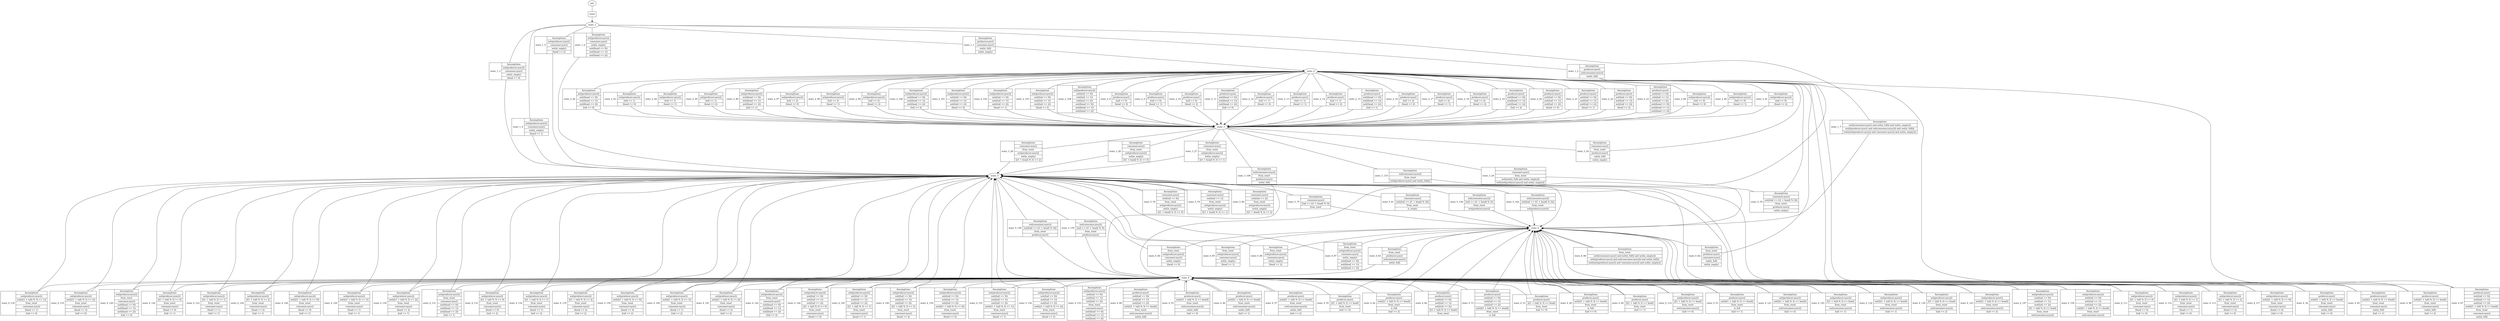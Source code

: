 digraph FIFO {  graph [rankdir=TD];  
init->op_reset[dir=none];
op_reset ->state_1;
op_reset[shape=record label ="{reset}}"];
state_1->op_state_1_1[dir=none];
op_state_1_1 ->state_2;
op_state_1_1[shape=record label ="{state_1_1} | { Assumptions |producer.sync()|consumer.sync()|not(is_full)|not(is_empty)}}"];
state_1->op_state_1_2[dir=none];
op_state_1_2 ->state_4;
op_state_1_2[shape=record label ="{state_1_2} | { Assumptions |producer.sync()|not(consumer.sync())|not(is_full)}}"];
state_1->op_state_1_3[dir=none];
op_state_1_3 ->state_5;
op_state_1_3[shape=record label ="{state_1_3} | { Assumptions |not(producer.sync())|consumer.sync()|not(is_empty)|(head == 0)}}"];
state_1->op_state_1_4[dir=none];
op_state_1_4 ->state_5;
op_state_1_4[shape=record label ="{state_1_4} | { Assumptions |not(producer.sync())|consumer.sync()|not(is_empty)|(head == 1)}}"];
state_1->op_state_1_5[dir=none];
op_state_1_5 ->state_5;
op_state_1_5[shape=record label ="{state_1_5} | { Assumptions |not(producer.sync())|consumer.sync()|not(is_empty)|(head == 2)}}"];
state_1->op_state_1_6[dir=none];
op_state_1_6 ->state_5;
op_state_1_6[shape=record label ="{state_1_6} | { Assumptions |not(producer.sync())|consumer.sync()|not(is_empty)|not((head == 0))|not((head == 1))|not((head == 2))}}"];
state_1->op_state_1_7[dir=none];
op_state_1_7 ->state_6;
op_state_1_7[shape=record label ="{state_1_7} | { Assumptions |not(((consumer.sync() and not(is_full)) and not(is_empty)))|not(((producer.sync() and not(consumer.sync())) and not(is_full)))|not(((not(producer.sync()) and consumer.sync()) and not(is_empty)))}}"];
state_2->op_state_2_8[dir=none];
op_state_2_8 ->state_3;
op_state_2_8[shape=record label ="{state_2_8} | { Assumptions |producer.sync()|(tail == 0)|(head == 0)}}"];
state_2->op_state_2_9[dir=none];
op_state_2_9 ->state_3;
op_state_2_9[shape=record label ="{state_2_9} | { Assumptions |producer.sync()|(tail == 0)|(head == 1)}}"];
state_2->op_state_2_10[dir=none];
op_state_2_10 ->state_3;
op_state_2_10[shape=record label ="{state_2_10} | { Assumptions |producer.sync()|(tail == 0)|(head == 2)}}"];
state_2->op_state_2_11[dir=none];
op_state_2_11 ->state_3;
op_state_2_11[shape=record label ="{state_2_11} | { Assumptions |producer.sync()|not((head == 0))|not((head == 1))|not((head == 2))|(tail == 0)}}"];
state_2->op_state_2_12[dir=none];
op_state_2_12 ->state_3;
op_state_2_12[shape=record label ="{state_2_12} | { Assumptions |producer.sync()|(tail == 1)|(head == 0)}}"];
state_2->op_state_2_13[dir=none];
op_state_2_13 ->state_3;
op_state_2_13[shape=record label ="{state_2_13} | { Assumptions |producer.sync()|(tail == 1)|(head == 1)}}"];
state_2->op_state_2_14[dir=none];
op_state_2_14 ->state_3;
op_state_2_14[shape=record label ="{state_2_14} | { Assumptions |producer.sync()|(tail == 1)|(head == 2)}}"];
state_2->op_state_2_15[dir=none];
op_state_2_15 ->state_3;
op_state_2_15[shape=record label ="{state_2_15} | { Assumptions |producer.sync()|not((head == 0))|not((head == 1))|not((head == 2))|(tail == 1)}}"];
state_2->op_state_2_16[dir=none];
op_state_2_16 ->state_3;
op_state_2_16[shape=record label ="{state_2_16} | { Assumptions |producer.sync()|(tail == 2)|(head == 0)}}"];
state_2->op_state_2_17[dir=none];
op_state_2_17 ->state_3;
op_state_2_17[shape=record label ="{state_2_17} | { Assumptions |producer.sync()|(tail == 2)|(head == 1)}}"];
state_2->op_state_2_18[dir=none];
op_state_2_18 ->state_3;
op_state_2_18[shape=record label ="{state_2_18} | { Assumptions |producer.sync()|(tail == 2)|(head == 2)}}"];
state_2->op_state_2_19[dir=none];
op_state_2_19 ->state_3;
op_state_2_19[shape=record label ="{state_2_19} | { Assumptions |producer.sync()|not((head == 0))|not((head == 1))|not((head == 2))|(tail == 2)}}"];
state_2->op_state_2_20[dir=none];
op_state_2_20 ->state_3;
op_state_2_20[shape=record label ="{state_2_20} | { Assumptions |producer.sync()|not((tail == 0))|not((tail == 1))|not((tail == 2))|(head == 0)}}"];
state_2->op_state_2_21[dir=none];
op_state_2_21 ->state_3;
op_state_2_21[shape=record label ="{state_2_21} | { Assumptions |producer.sync()|not((tail == 0))|not((tail == 1))|not((tail == 2))|(head == 1)}}"];
state_2->op_state_2_22[dir=none];
op_state_2_22 ->state_3;
op_state_2_22[shape=record label ="{state_2_22} | { Assumptions |producer.sync()|not((tail == 0))|not((tail == 1))|not((tail == 2))|(head == 2)}}"];
state_2->op_state_2_23[dir=none];
op_state_2_23 ->state_3;
op_state_2_23[shape=record label ="{state_2_23} | { Assumptions |producer.sync()|not((tail == 0))|not((tail == 1))|not((tail == 2))|not((head == 0))|not((head == 1))|not((head == 2))}}"];
state_2->op_state_2_89[dir=none];
op_state_2_89 ->state_3;
op_state_2_89[shape=record label ="{state_2_89} | { Assumptions |not(producer.sync())|(tail == 0)|(head == 0)}}"];
state_2->op_state_2_90[dir=none];
op_state_2_90 ->state_3;
op_state_2_90[shape=record label ="{state_2_90} | { Assumptions |not(producer.sync())|(tail == 0)|(head == 1)}}"];
state_2->op_state_2_91[dir=none];
op_state_2_91 ->state_3;
op_state_2_91[shape=record label ="{state_2_91} | { Assumptions |not(producer.sync())|(tail == 0)|(head == 2)}}"];
state_2->op_state_2_92[dir=none];
op_state_2_92 ->state_3;
op_state_2_92[shape=record label ="{state_2_92} | { Assumptions |not(producer.sync())|not((head == 0))|not((head == 1))|not((head == 2))|(tail == 0)}}"];
state_2->op_state_2_93[dir=none];
op_state_2_93 ->state_3;
op_state_2_93[shape=record label ="{state_2_93} | { Assumptions |not(producer.sync())|(tail == 1)|(head == 0)}}"];
state_2->op_state_2_94[dir=none];
op_state_2_94 ->state_3;
op_state_2_94[shape=record label ="{state_2_94} | { Assumptions |not(producer.sync())|(tail == 1)|(head == 1)}}"];
state_2->op_state_2_95[dir=none];
op_state_2_95 ->state_3;
op_state_2_95[shape=record label ="{state_2_95} | { Assumptions |not(producer.sync())|(tail == 1)|(head == 2)}}"];
state_2->op_state_2_96[dir=none];
op_state_2_96 ->state_3;
op_state_2_96[shape=record label ="{state_2_96} | { Assumptions |not(producer.sync())|not((head == 0))|not((head == 1))|not((head == 2))|(tail == 1)}}"];
state_2->op_state_2_97[dir=none];
op_state_2_97 ->state_3;
op_state_2_97[shape=record label ="{state_2_97} | { Assumptions |not(producer.sync())|(tail == 2)|(head == 0)}}"];
state_2->op_state_2_98[dir=none];
op_state_2_98 ->state_3;
op_state_2_98[shape=record label ="{state_2_98} | { Assumptions |not(producer.sync())|(tail == 2)|(head == 1)}}"];
state_2->op_state_2_99[dir=none];
op_state_2_99 ->state_3;
op_state_2_99[shape=record label ="{state_2_99} | { Assumptions |not(producer.sync())|(tail == 2)|(head == 2)}}"];
state_2->op_state_2_100[dir=none];
op_state_2_100 ->state_3;
op_state_2_100[shape=record label ="{state_2_100} | { Assumptions |not(producer.sync())|not((head == 0))|not((head == 1))|not((head == 2))|(tail == 2)}}"];
state_2->op_state_2_101[dir=none];
op_state_2_101 ->state_3;
op_state_2_101[shape=record label ="{state_2_101} | { Assumptions |not(producer.sync())|not((tail == 0))|not((tail == 1))|not((tail == 2))|(head == 0)}}"];
state_2->op_state_2_102[dir=none];
op_state_2_102 ->state_3;
op_state_2_102[shape=record label ="{state_2_102} | { Assumptions |not(producer.sync())|not((tail == 0))|not((tail == 1))|not((tail == 2))|(head == 1)}}"];
state_2->op_state_2_103[dir=none];
op_state_2_103 ->state_3;
op_state_2_103[shape=record label ="{state_2_103} | { Assumptions |not(producer.sync())|not((tail == 0))|not((tail == 1))|not((tail == 2))|(head == 2)}}"];
state_2->op_state_2_104[dir=none];
op_state_2_104 ->state_3;
op_state_2_104[shape=record label ="{state_2_104} | { Assumptions |not(producer.sync())|not((tail == 0))|not((tail == 1))|not((tail == 2))|not((head == 0))|not((head == 1))|not((head == 2))}}"];
state_3->op_state_3_24[dir=none];
op_state_3_24 ->state_2;
op_state_3_24[shape=record label ="{state_3_24} | { Assumptions |consumer.sync()|from_reset|producer.sync()|not(is_full)|not(is_empty)}}"];
state_3->op_state_3_26[dir=none];
op_state_3_26 ->state_5;
op_state_3_26[shape=record label ="{state_3_26} | { Assumptions |consumer.sync()|from_reset|not(producer.sync())|not(is_empty)|(((1 + head) % 3) == 0)}}"];
state_3->op_state_3_27[dir=none];
op_state_3_27 ->state_5;
op_state_3_27[shape=record label ="{state_3_27} | { Assumptions |consumer.sync()|from_reset|not(producer.sync())|not(is_empty)|(((1 + head) % 3) == 1)}}"];
state_3->op_state_3_28[dir=none];
op_state_3_28 ->state_5;
op_state_3_28[shape=record label ="{state_3_28} | { Assumptions |consumer.sync()|from_reset|not(producer.sync())|not(is_empty)|(((1 + head) % 3) == 2)}}"];
state_3->op_state_3_29[dir=none];
op_state_3_29 ->state_6;
op_state_3_29[shape=record label ="{state_3_29} | { Assumptions |consumer.sync()|from_reset|not((not(is_full) and not(is_empty)))|not((not(producer.sync()) and not(is_empty)))}}"];
state_3->op_state_3_106[dir=none];
op_state_3_106 ->state_4;
op_state_3_106[shape=record label ="{state_3_106} | { Assumptions |not(consumer.sync())|from_reset|producer.sync()|not(is_full)}}"];
state_3->op_state_3_110[dir=none];
op_state_3_110 ->state_6;
op_state_3_110[shape=record label ="{state_3_110} | { Assumptions |not(consumer.sync())|from_reset|not((producer.sync() and not(is_full)))}}"];
state_4->op_state_4_33[dir=none];
op_state_4_33 ->state_6;
op_state_4_33[shape=record label ="{state_4_33} | { Assumptions |producer.sync()|(((1 + tail) % 3) == head)|from_reset|(tail == 0)}}"];
state_4->op_state_4_34[dir=none];
op_state_4_34 ->state_2;
op_state_4_34[shape=record label ="{state_4_34} | { Assumptions |producer.sync()|not((((1 + tail) % 3) == head))|from_reset|consumer.sync()|not(is_full)|(tail == 0)}}"];
state_4->op_state_4_35[dir=none];
op_state_4_35 ->state_4;
op_state_4_35[shape=record label ="{state_4_35} | { Assumptions |producer.sync()|not((((1 + tail) % 3) == head))|from_reset|not(consumer.sync())|not(is_full)|(tail == 0)}}"];
state_4->op_state_4_40[dir=none];
op_state_4_40 ->state_6;
op_state_4_40[shape=record label ="{state_4_40} | { Assumptions |producer.sync()|not((((1 + tail) % 3) == head))|from_reset|is_full|(tail == 0)}}"];
state_4->op_state_4_44[dir=none];
op_state_4_44 ->state_6;
op_state_4_44[shape=record label ="{state_4_44} | { Assumptions |producer.sync()|(((1 + tail) % 3) == head)|from_reset|(tail == 1)}}"];
state_4->op_state_4_45[dir=none];
op_state_4_45 ->state_2;
op_state_4_45[shape=record label ="{state_4_45} | { Assumptions |producer.sync()|not((((1 + tail) % 3) == head))|from_reset|consumer.sync()|not(is_full)|(tail == 1)}}"];
state_4->op_state_4_46[dir=none];
op_state_4_46 ->state_4;
op_state_4_46[shape=record label ="{state_4_46} | { Assumptions |producer.sync()|not((((1 + tail) % 3) == head))|from_reset|not(consumer.sync())|not(is_full)|(tail == 1)}}"];
state_4->op_state_4_51[dir=none];
op_state_4_51 ->state_6;
op_state_4_51[shape=record label ="{state_4_51} | { Assumptions |producer.sync()|not((((1 + tail) % 3) == head))|from_reset|is_full|(tail == 1)}}"];
state_4->op_state_4_55[dir=none];
op_state_4_55 ->state_6;
op_state_4_55[shape=record label ="{state_4_55} | { Assumptions |producer.sync()|(((1 + tail) % 3) == head)|from_reset|(tail == 2)}}"];
state_4->op_state_4_56[dir=none];
op_state_4_56 ->state_2;
op_state_4_56[shape=record label ="{state_4_56} | { Assumptions |producer.sync()|not((((1 + tail) % 3) == head))|from_reset|consumer.sync()|not(is_full)|(tail == 2)}}"];
state_4->op_state_4_57[dir=none];
op_state_4_57 ->state_4;
op_state_4_57[shape=record label ="{state_4_57} | { Assumptions |producer.sync()|not((((1 + tail) % 3) == head))|from_reset|not(consumer.sync())|not(is_full)|(tail == 2)}}"];
state_4->op_state_4_62[dir=none];
op_state_4_62 ->state_6;
op_state_4_62[shape=record label ="{state_4_62} | { Assumptions |producer.sync()|not((((1 + tail) % 3) == head))|from_reset|is_full|(tail == 2)}}"];
state_4->op_state_4_66[dir=none];
op_state_4_66 ->state_6;
op_state_4_66[shape=record label ="{state_4_66} | { Assumptions |producer.sync()|not((tail == 0))|not((tail == 1))|not((tail == 2))|(((1 + tail) % 3) == head)|from_reset}}"];
state_4->op_state_4_67[dir=none];
op_state_4_67 ->state_2;
op_state_4_67[shape=record label ="{state_4_67} | { Assumptions |producer.sync()|not((tail == 0))|not((tail == 1))|not((tail == 2))|not((((1 + tail) % 3) == head))|from_reset|consumer.sync()|not(is_full)}}"];
state_4->op_state_4_68[dir=none];
op_state_4_68 ->state_4;
op_state_4_68[shape=record label ="{state_4_68} | { Assumptions |producer.sync()|not((tail == 0))|not((tail == 1))|not((tail == 2))|not((((1 + tail) % 3) == head))|from_reset|not(consumer.sync())|not(is_full)}}"];
state_4->op_state_4_73[dir=none];
op_state_4_73 ->state_6;
op_state_4_73[shape=record label ="{state_4_73} | { Assumptions |producer.sync()|not((tail == 0))|not((tail == 1))|not((tail == 2))|not((((1 + tail) % 3) == head))|from_reset|is_full}}"];
state_4->op_state_4_111[dir=none];
op_state_4_111 ->state_5;
op_state_4_111[shape=record label ="{state_4_111} | { Assumptions |not(producer.sync())|(((1 + tail) % 3) == 0)|from_reset|consumer.sync()|(head == 0)|(tail == 0)}}"];
state_4->op_state_4_112[dir=none];
op_state_4_112 ->state_5;
op_state_4_112[shape=record label ="{state_4_112} | { Assumptions |not(producer.sync())|(((1 + tail) % 3) == 1)|from_reset|consumer.sync()|(head == 1)|(tail == 0)}}"];
state_4->op_state_4_113[dir=none];
op_state_4_113 ->state_5;
op_state_4_113[shape=record label ="{state_4_113} | { Assumptions |not(producer.sync())|(((1 + tail) % 3) == 2)|from_reset|consumer.sync()|(head == 2)|(tail == 0)}}"];
state_4->op_state_4_114[dir=none];
op_state_4_114 ->state_6;
op_state_4_114[shape=record label ="{state_4_114} | { Assumptions |not(producer.sync())|(((1 + tail) % 3) == head)|from_reset|not(consumer.sync())|(tail == 0)}}"];
state_4->op_state_4_117[dir=none];
op_state_4_117 ->state_5;
op_state_4_117[shape=record label ="{state_4_117} | { Assumptions |not(producer.sync())|not((((1 + tail) % 3) == 0))|from_reset|consumer.sync()|(head == 0)|(tail == 0)}}"];
state_4->op_state_4_118[dir=none];
op_state_4_118 ->state_5;
op_state_4_118[shape=record label ="{state_4_118} | { Assumptions |not(producer.sync())|not((((1 + tail) % 3) == 1))|from_reset|consumer.sync()|(head == 1)|(tail == 0)}}"];
state_4->op_state_4_119[dir=none];
op_state_4_119 ->state_5;
op_state_4_119[shape=record label ="{state_4_119} | { Assumptions |not(producer.sync())|not((((1 + tail) % 3) == 2))|from_reset|consumer.sync()|(head == 2)|(tail == 0)}}"];
state_4->op_state_4_120[dir=none];
op_state_4_120 ->state_5;
op_state_4_120[shape=record label ="{state_4_120} | { Assumptions |not(producer.sync())|from_reset|consumer.sync()|not((head == 0))|not((head == 1))|not((head == 2))|(tail == 0)}}"];
state_4->op_state_4_121[dir=none];
op_state_4_121 ->state_6;
op_state_4_121[shape=record label ="{state_4_121} | { Assumptions |not(producer.sync())|not((((1 + tail) % 3) == head))|from_reset|not(consumer.sync())|(tail == 0)}}"];
state_4->op_state_4_122[dir=none];
op_state_4_122 ->state_5;
op_state_4_122[shape=record label ="{state_4_122} | { Assumptions |not(producer.sync())|(((1 + tail) % 3) == 0)|from_reset|consumer.sync()|(head == 0)|(tail == 1)}}"];
state_4->op_state_4_123[dir=none];
op_state_4_123 ->state_5;
op_state_4_123[shape=record label ="{state_4_123} | { Assumptions |not(producer.sync())|(((1 + tail) % 3) == 1)|from_reset|consumer.sync()|(head == 1)|(tail == 1)}}"];
state_4->op_state_4_124[dir=none];
op_state_4_124 ->state_5;
op_state_4_124[shape=record label ="{state_4_124} | { Assumptions |not(producer.sync())|(((1 + tail) % 3) == 2)|from_reset|consumer.sync()|(head == 2)|(tail == 1)}}"];
state_4->op_state_4_125[dir=none];
op_state_4_125 ->state_6;
op_state_4_125[shape=record label ="{state_4_125} | { Assumptions |not(producer.sync())|(((1 + tail) % 3) == head)|from_reset|not(consumer.sync())|(tail == 1)}}"];
state_4->op_state_4_128[dir=none];
op_state_4_128 ->state_5;
op_state_4_128[shape=record label ="{state_4_128} | { Assumptions |not(producer.sync())|not((((1 + tail) % 3) == 0))|from_reset|consumer.sync()|(head == 0)|(tail == 1)}}"];
state_4->op_state_4_129[dir=none];
op_state_4_129 ->state_5;
op_state_4_129[shape=record label ="{state_4_129} | { Assumptions |not(producer.sync())|not((((1 + tail) % 3) == 1))|from_reset|consumer.sync()|(head == 1)|(tail == 1)}}"];
state_4->op_state_4_130[dir=none];
op_state_4_130 ->state_5;
op_state_4_130[shape=record label ="{state_4_130} | { Assumptions |not(producer.sync())|not((((1 + tail) % 3) == 2))|from_reset|consumer.sync()|(head == 2)|(tail == 1)}}"];
state_4->op_state_4_131[dir=none];
op_state_4_131 ->state_5;
op_state_4_131[shape=record label ="{state_4_131} | { Assumptions |not(producer.sync())|from_reset|consumer.sync()|not((head == 0))|not((head == 1))|not((head == 2))|(tail == 1)}}"];
state_4->op_state_4_132[dir=none];
op_state_4_132 ->state_6;
op_state_4_132[shape=record label ="{state_4_132} | { Assumptions |not(producer.sync())|not((((1 + tail) % 3) == head))|from_reset|not(consumer.sync())|(tail == 1)}}"];
state_4->op_state_4_133[dir=none];
op_state_4_133 ->state_5;
op_state_4_133[shape=record label ="{state_4_133} | { Assumptions |not(producer.sync())|(((1 + tail) % 3) == 0)|from_reset|consumer.sync()|(head == 0)|(tail == 2)}}"];
state_4->op_state_4_134[dir=none];
op_state_4_134 ->state_5;
op_state_4_134[shape=record label ="{state_4_134} | { Assumptions |not(producer.sync())|(((1 + tail) % 3) == 1)|from_reset|consumer.sync()|(head == 1)|(tail == 2)}}"];
state_4->op_state_4_135[dir=none];
op_state_4_135 ->state_5;
op_state_4_135[shape=record label ="{state_4_135} | { Assumptions |not(producer.sync())|(((1 + tail) % 3) == 2)|from_reset|consumer.sync()|(head == 2)|(tail == 2)}}"];
state_4->op_state_4_136[dir=none];
op_state_4_136 ->state_6;
op_state_4_136[shape=record label ="{state_4_136} | { Assumptions |not(producer.sync())|(((1 + tail) % 3) == head)|from_reset|not(consumer.sync())|(tail == 2)}}"];
state_4->op_state_4_139[dir=none];
op_state_4_139 ->state_5;
op_state_4_139[shape=record label ="{state_4_139} | { Assumptions |not(producer.sync())|not((((1 + tail) % 3) == 0))|from_reset|consumer.sync()|(head == 0)|(tail == 2)}}"];
state_4->op_state_4_140[dir=none];
op_state_4_140 ->state_5;
op_state_4_140[shape=record label ="{state_4_140} | { Assumptions |not(producer.sync())|not((((1 + tail) % 3) == 1))|from_reset|consumer.sync()|(head == 1)|(tail == 2)}}"];
state_4->op_state_4_141[dir=none];
op_state_4_141 ->state_5;
op_state_4_141[shape=record label ="{state_4_141} | { Assumptions |not(producer.sync())|not((((1 + tail) % 3) == 2))|from_reset|consumer.sync()|(head == 2)|(tail == 2)}}"];
state_4->op_state_4_142[dir=none];
op_state_4_142 ->state_5;
op_state_4_142[shape=record label ="{state_4_142} | { Assumptions |not(producer.sync())|from_reset|consumer.sync()|not((head == 0))|not((head == 1))|not((head == 2))|(tail == 2)}}"];
state_4->op_state_4_143[dir=none];
op_state_4_143 ->state_6;
op_state_4_143[shape=record label ="{state_4_143} | { Assumptions |not(producer.sync())|not((((1 + tail) % 3) == head))|from_reset|not(consumer.sync())|(tail == 2)}}"];
state_4->op_state_4_144[dir=none];
op_state_4_144 ->state_5;
op_state_4_144[shape=record label ="{state_4_144} | { Assumptions |not(producer.sync())|not((tail == 0))|not((tail == 1))|not((tail == 2))|(((1 + tail) % 3) == 0)|from_reset|consumer.sync()|(head == 0)}}"];
state_4->op_state_4_145[dir=none];
op_state_4_145 ->state_5;
op_state_4_145[shape=record label ="{state_4_145} | { Assumptions |not(producer.sync())|not((tail == 0))|not((tail == 1))|not((tail == 2))|(((1 + tail) % 3) == 1)|from_reset|consumer.sync()|(head == 1)}}"];
state_4->op_state_4_146[dir=none];
op_state_4_146 ->state_5;
op_state_4_146[shape=record label ="{state_4_146} | { Assumptions |not(producer.sync())|not((tail == 0))|not((tail == 1))|not((tail == 2))|(((1 + tail) % 3) == 2)|from_reset|consumer.sync()|(head == 2)}}"];
state_4->op_state_4_147[dir=none];
op_state_4_147 ->state_6;
op_state_4_147[shape=record label ="{state_4_147} | { Assumptions |not(producer.sync())|not((tail == 0))|not((tail == 1))|not((tail == 2))|(((1 + tail) % 3) == head)|from_reset|not(consumer.sync())}}"];
state_4->op_state_4_150[dir=none];
op_state_4_150 ->state_5;
op_state_4_150[shape=record label ="{state_4_150} | { Assumptions |not(producer.sync())|not((tail == 0))|not((tail == 1))|not((tail == 2))|not((((1 + tail) % 3) == 0))|from_reset|consumer.sync()|(head == 0)}}"];
state_4->op_state_4_151[dir=none];
op_state_4_151 ->state_5;
op_state_4_151[shape=record label ="{state_4_151} | { Assumptions |not(producer.sync())|not((tail == 0))|not((tail == 1))|not((tail == 2))|not((((1 + tail) % 3) == 1))|from_reset|consumer.sync()|(head == 1)}}"];
state_4->op_state_4_152[dir=none];
op_state_4_152 ->state_5;
op_state_4_152[shape=record label ="{state_4_152} | { Assumptions |not(producer.sync())|not((tail == 0))|not((tail == 1))|not((tail == 2))|not((((1 + tail) % 3) == 2))|from_reset|consumer.sync()|(head == 2)}}"];
state_4->op_state_4_153[dir=none];
op_state_4_153 ->state_5;
op_state_4_153[shape=record label ="{state_4_153} | { Assumptions |not(producer.sync())|not((tail == 0))|not((tail == 1))|not((tail == 2))|from_reset|consumer.sync()|not((head == 0))|not((head == 1))|not((head == 2))}}"];
state_4->op_state_4_154[dir=none];
op_state_4_154 ->state_6;
op_state_4_154[shape=record label ="{state_4_154} | { Assumptions |not(producer.sync())|not((tail == 0))|not((tail == 1))|not((tail == 2))|not((((1 + tail) % 3) == head))|from_reset|not(consumer.sync())}}"];
state_5->op_state_5_75[dir=none];
op_state_5_75 ->state_6;
op_state_5_75[shape=record label ="{state_5_75} | { Assumptions |consumer.sync()|(tail == ((1 + head) % 3))|from_reset}}"];
state_5->op_state_5_76[dir=none];
op_state_5_76 ->state_2;
op_state_5_76[shape=record label ="{state_5_76} | { Assumptions |consumer.sync()|not((tail == ((1 + head) % 3)))|from_reset|producer.sync()|not(is_empty)}}"];
state_5->op_state_5_78[dir=none];
op_state_5_78 ->state_5;
op_state_5_78[shape=record label ="{state_5_78} | { Assumptions |consumer.sync()|not((tail == 0))|from_reset|not(producer.sync())|not(is_empty)|(((1 + head) % 3) == 0)}}"];
state_5->op_state_5_79[dir=none];
op_state_5_79 ->state_5;
op_state_5_79[shape=record label ="{state_5_79} | { Assumptions |consumer.sync()|not((tail == 1))|from_reset|not(producer.sync())|not(is_empty)|(((1 + head) % 3) == 1)}}"];
state_5->op_state_5_80[dir=none];
op_state_5_80 ->state_5;
op_state_5_80[shape=record label ="{state_5_80} | { Assumptions |consumer.sync()|not((tail == 2))|from_reset|not(producer.sync())|not(is_empty)|(((1 + head) % 3) == 2)}}"];
state_5->op_state_5_81[dir=none];
op_state_5_81 ->state_6;
op_state_5_81[shape=record label ="{state_5_81} | { Assumptions |consumer.sync()|not((tail == ((1 + head) % 3)))|from_reset|is_empty}}"];
state_5->op_state_5_155[dir=none];
op_state_5_155 ->state_4;
op_state_5_155[shape=record label ="{state_5_155} | { Assumptions |not(consumer.sync())|(tail == ((1 + head) % 3))|from_reset|producer.sync()}}"];
state_5->op_state_5_156[dir=none];
op_state_5_156 ->state_6;
op_state_5_156[shape=record label ="{state_5_156} | { Assumptions |not(consumer.sync())|(tail == ((1 + head) % 3))|from_reset|not(producer.sync())}}"];
state_5->op_state_5_158[dir=none];
op_state_5_158 ->state_4;
op_state_5_158[shape=record label ="{state_5_158} | { Assumptions |not(consumer.sync())|not((tail == ((1 + head) % 3)))|from_reset|producer.sync()}}"];
state_5->op_state_5_162[dir=none];
op_state_5_162 ->state_6;
op_state_5_162[shape=record label ="{state_5_162} | { Assumptions |not(consumer.sync())|not((tail == ((1 + head) % 3)))|from_reset|not(producer.sync())}}"];
state_6->op_state_6_82[dir=none];
op_state_6_82 ->state_2;
op_state_6_82[shape=record label ="{state_6_82} | { Assumptions |from_reset|producer.sync()|consumer.sync()|not(is_full)|not(is_empty)}}"];
state_6->op_state_6_83[dir=none];
op_state_6_83 ->state_4;
op_state_6_83[shape=record label ="{state_6_83} | { Assumptions |from_reset|producer.sync()|not(consumer.sync())|not(is_full)}}"];
state_6->op_state_6_84[dir=none];
op_state_6_84 ->state_5;
op_state_6_84[shape=record label ="{state_6_84} | { Assumptions |from_reset|not(producer.sync())|consumer.sync()|not(is_empty)|(head == 0)}}"];
state_6->op_state_6_85[dir=none];
op_state_6_85 ->state_5;
op_state_6_85[shape=record label ="{state_6_85} | { Assumptions |from_reset|not(producer.sync())|consumer.sync()|not(is_empty)|(head == 1)}}"];
state_6->op_state_6_86[dir=none];
op_state_6_86 ->state_5;
op_state_6_86[shape=record label ="{state_6_86} | { Assumptions |from_reset|not(producer.sync())|consumer.sync()|not(is_empty)|(head == 2)}}"];
state_6->op_state_6_87[dir=none];
op_state_6_87 ->state_5;
op_state_6_87[shape=record label ="{state_6_87} | { Assumptions |from_reset|not(producer.sync())|consumer.sync()|not(is_empty)|not((head == 0))|not((head == 1))|not((head == 2))}}"];
state_6->op_state_6_88[dir=none];
op_state_6_88 ->state_6;
op_state_6_88[shape=record label ="{state_6_88} | { Assumptions |from_reset|not(((consumer.sync() and not(is_full)) and not(is_empty)))|not(((producer.sync() and not(consumer.sync())) and not(is_full)))|not(((not(producer.sync()) and consumer.sync()) and not(is_empty)))}}"];
init [ label ="init"];
state_1[ label ="state_1"];
state_2[ label ="state_2"];
state_3[ label ="state_3"];
state_4[ label ="state_4"];
state_5[ label ="state_5"];
state_6[ label ="state_6"];
}